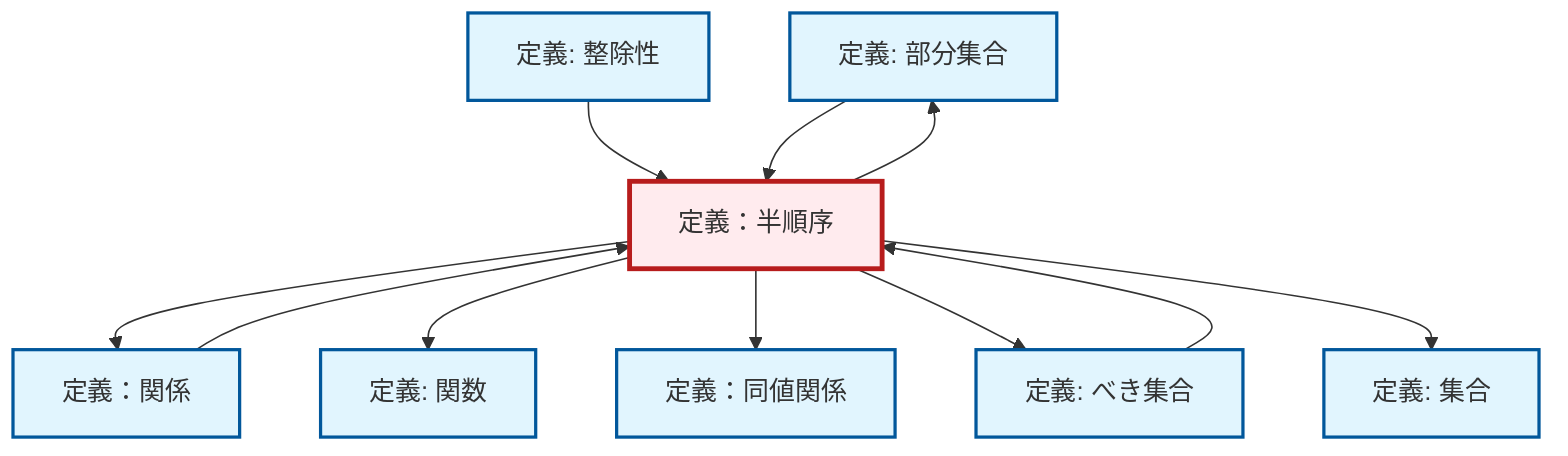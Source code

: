 graph TD
    classDef definition fill:#e1f5fe,stroke:#01579b,stroke-width:2px
    classDef theorem fill:#f3e5f5,stroke:#4a148c,stroke-width:2px
    classDef axiom fill:#fff3e0,stroke:#e65100,stroke-width:2px
    classDef example fill:#e8f5e9,stroke:#1b5e20,stroke-width:2px
    classDef current fill:#ffebee,stroke:#b71c1c,stroke-width:3px
    def-equivalence-relation["定義：同値関係"]:::definition
    def-function["定義: 関数"]:::definition
    def-subset["定義: 部分集合"]:::definition
    def-partial-order["定義：半順序"]:::definition
    def-relation["定義：関係"]:::definition
    def-set["定義: 集合"]:::definition
    def-divisibility["定義: 整除性"]:::definition
    def-power-set["定義: べき集合"]:::definition
    def-divisibility --> def-partial-order
    def-partial-order --> def-relation
    def-partial-order --> def-function
    def-power-set --> def-partial-order
    def-partial-order --> def-equivalence-relation
    def-partial-order --> def-power-set
    def-subset --> def-partial-order
    def-partial-order --> def-set
    def-partial-order --> def-subset
    def-relation --> def-partial-order
    class def-partial-order current